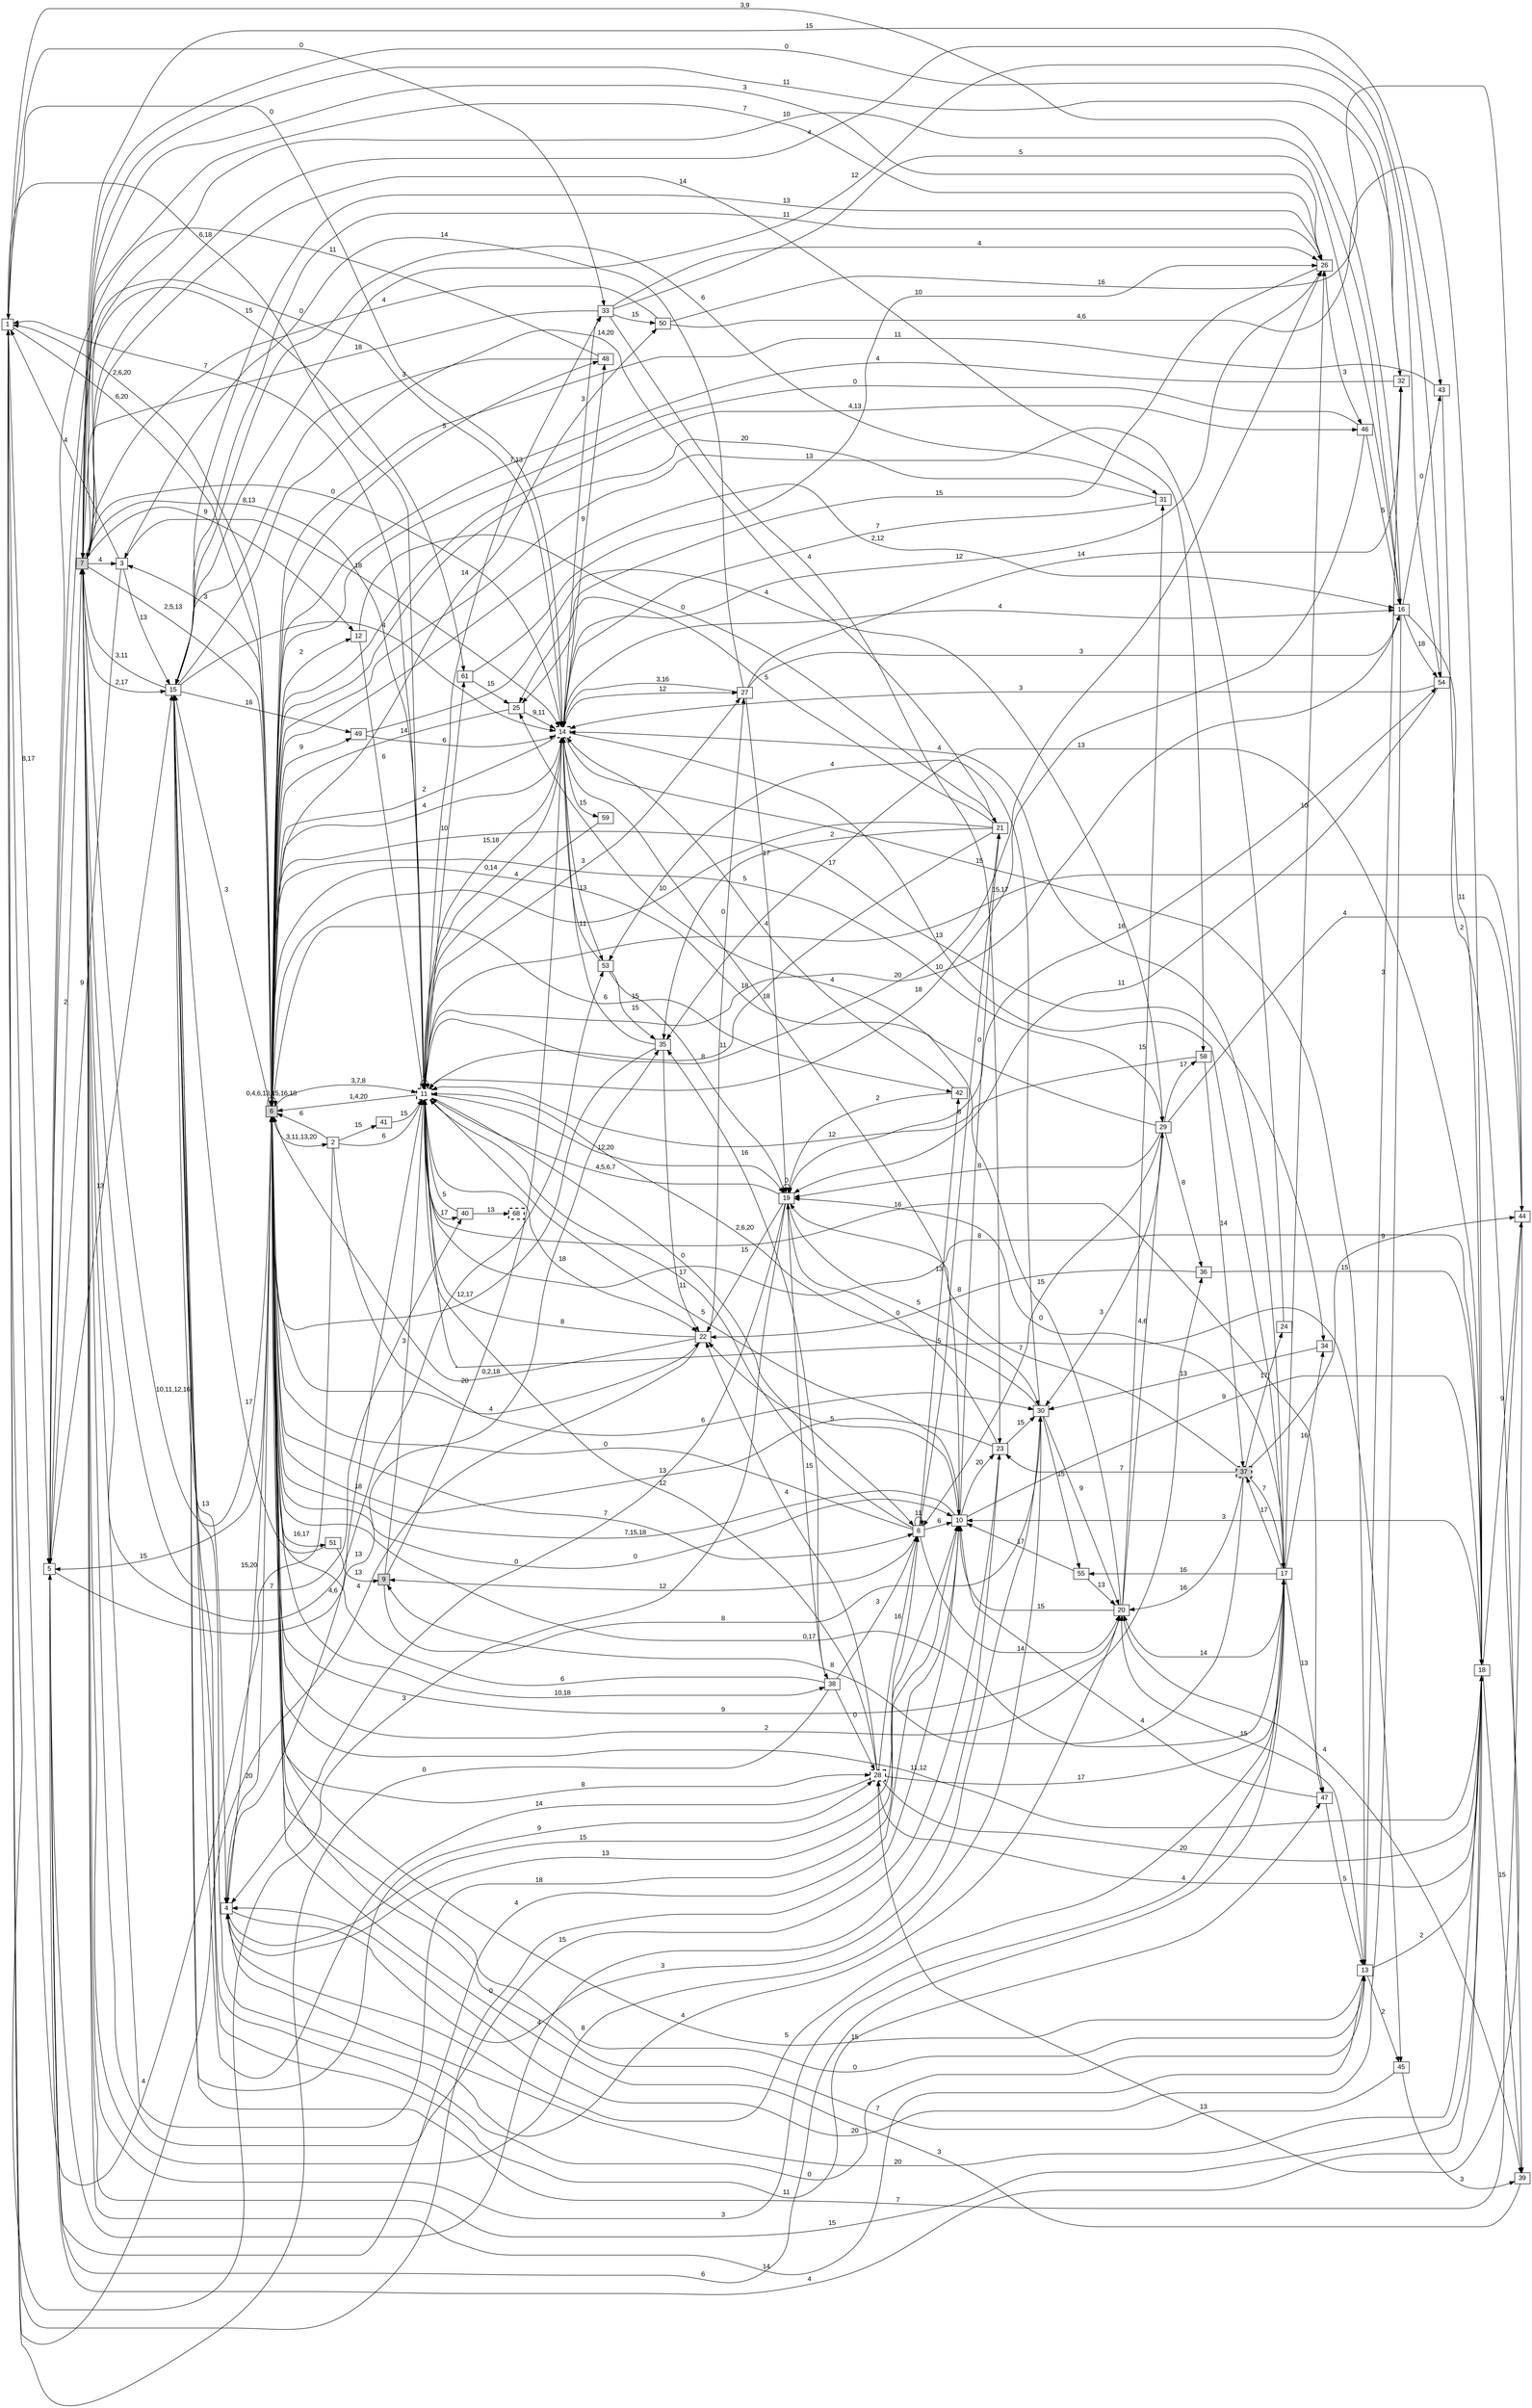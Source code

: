 digraph "NDFA" {
  rankdir=LR
  node [shape=box width=0.1 height=0.1 fontname=Arial]
  edge [fontname=Arial]
/* Estados */
 s1 [label="1" ] /* I:0 F:0 D:0 */
 s2 [label="2" ] /* I:0 F:0 D:0 */
 s3 [label="3" ] /* I:0 F:0 D:0 */
 s4 [label="4" ] /* I:0 F:0 D:0 */
 s5 [label="5" ] /* I:0 F:0 D:0 */
 s6 [label="6" style="filled"] /* I:1 F:0 D:0 */
 s7 [label="7" style="filled"] /* I:1 F:0 D:0 */
 s8 [label="8" ] /* I:0 F:0 D:0 */
 s9 [label="9" style="filled"] /* I:1 F:0 D:0 */
 s10 [label="10" ] /* I:0 F:0 D:0 */
 s11 [label="11" style="bold,dashed"] /* I:0 F:1 D:0 */
 s12 [label="12" ] /* I:0 F:0 D:0 */
 s13 [label="13" ] /* I:0 F:0 D:0 */
 s14 [label="14" style="bold,dashed"] /* I:0 F:1 D:0 */
 s15 [label="15" ] /* I:0 F:0 D:0 */
 s16 [label="16" ] /* I:0 F:0 D:0 */
 s17 [label="17" ] /* I:0 F:0 D:0 */
 s18 [label="18" ] /* I:0 F:0 D:0 */
 s19 [label="19" ] /* I:0 F:0 D:0 */
 s20 [label="20" ] /* I:0 F:0 D:0 */
 s21 [label="21" ] /* I:0 F:0 D:0 */
 s22 [label="22" ] /* I:0 F:0 D:0 */
 s23 [label="23" ] /* I:0 F:0 D:0 */
 s24 [label="24" ] /* I:0 F:0 D:0 */
 s25 [label="25" ] /* I:0 F:0 D:0 */
 s26 [label="26" ] /* I:0 F:0 D:0 */
 s27 [label="27" ] /* I:0 F:0 D:0 */
 s28 [label="28" style="bold,dashed"] /* I:0 F:1 D:0 */
 s29 [label="29" ] /* I:0 F:0 D:0 */
 s30 [label="30" ] /* I:0 F:0 D:0 */
 s31 [label="31" ] /* I:0 F:0 D:0 */
 s32 [label="32" ] /* I:0 F:0 D:0 */
 s33 [label="33" ] /* I:0 F:0 D:0 */
 s34 [label="34" ] /* I:0 F:0 D:0 */
 s35 [label="35" ] /* I:0 F:0 D:0 */
 s36 [label="36" ] /* I:0 F:0 D:0 */
 s37 [label="37" style="filled,bold,dashed"] /* I:1 F:1 D:0 */
 s38 [label="38" ] /* I:0 F:0 D:0 */
 s39 [label="39" ] /* I:0 F:0 D:0 */
 s40 [label="40" ] /* I:0 F:0 D:0 */
 s41 [label="41" ] /* I:0 F:0 D:0 */
 s42 [label="42" ] /* I:0 F:0 D:0 */
 s43 [label="43" ] /* I:0 F:0 D:0 */
 s44 [label="44" ] /* I:0 F:0 D:0 */
 s45 [label="45" ] /* I:0 F:0 D:0 */
 s46 [label="46" ] /* I:0 F:0 D:0 */
 s47 [label="47" ] /* I:0 F:0 D:0 */
 s48 [label="48" ] /* I:0 F:0 D:0 */
 s49 [label="49" ] /* I:0 F:0 D:0 */
 s50 [label="50" ] /* I:0 F:0 D:0 */
 s51 [label="51" ] /* I:0 F:0 D:0 */
 s53 [label="53" ] /* I:0 F:0 D:0 */
 s54 [label="54" ] /* I:0 F:0 D:0 */
 s55 [label="55" ] /* I:0 F:0 D:0 */
 s58 [label="58" ] /* I:0 F:0 D:0 */
 s59 [label="59" ] /* I:0 F:0 D:0 */
 s61 [label="61" ] /* I:0 F:0 D:0 */
 s68 [label="68" style="bold,dashed"] /* I:0 F:1 D:0 */
/* Transiciones */
  s1 -> s5 [label="8,17"]
  s1 -> s6 [label="6,20"]
  s1 -> s10 [label="0"]
  s1 -> s11 [label="6,18"]
  s1 -> s14 [label="0"]
  s1 -> s33 [label="0"]
  s2 -> s1 [label="4"]
  s2 -> s6 [label="6"]
  s2 -> s11 [label="6"]
  s2 -> s30 [label="6"]
  s2 -> s41 [label="15"]
  s3 -> s1 [label="4"]
  s3 -> s5 [label="9"]
  s3 -> s14 [label="18"]
  s3 -> s15 [label="13"]
  s4 -> s6 [label="15,20"]
  s4 -> s8 [label="15"]
  s4 -> s10 [label="13"]
  s4 -> s30 [label="3"]
  s5 -> s7 [label="2"]
  s5 -> s10 [label="4"]
  s5 -> s15 [label="13"]
  s5 -> s18 [label="4"]
  s5 -> s23 [label="4"]
  s5 -> s35 [label="13"]
  s5 -> s61 [label="15"]
  s6 -> s1 [label="2,6,20"]
  s6 -> s2 [label="3,11,13,20"]
  s6 -> s3 [label="3"]
  s6 -> s4 [label="20"]
  s6 -> s5 [label="15"]
  s6 -> s6 [label="0,4,6,13,15,16,18"]
  s6 -> s7 [label="10,11,12,16"]
  s6 -> s8 [label="7"]
  s6 -> s10 [label="0"]
  s6 -> s11 [label="3,7,8"]
  s6 -> s12 [label="2"]
  s6 -> s13 [label="0"]
  s6 -> s14 [label="4"]
  s6 -> s15 [label="3"]
  s6 -> s16 [label="2,12"]
  s6 -> s17 [label="0,17"]
  s6 -> s20 [label="9"]
  s6 -> s22 [label="4"]
  s6 -> s28 [label="8"]
  s6 -> s29 [label="5"]
  s6 -> s34 [label="17"]
  s6 -> s36 [label="2"]
  s6 -> s38 [label="10,18"]
  s6 -> s42 [label="15"]
  s6 -> s46 [label="4,13"]
  s6 -> s48 [label="5"]
  s6 -> s49 [label="9"]
  s6 -> s50 [label="14"]
  s6 -> s51 [label="16,17"]
  s7 -> s3 [label="4"]
  s7 -> s6 [label="2,5,13"]
  s7 -> s11 [label="8,13"]
  s7 -> s12 [label="9"]
  s7 -> s13 [label="14"]
  s7 -> s14 [label="0"]
  s7 -> s15 [label="2,17"]
  s7 -> s17 [label="3"]
  s7 -> s18 [label="15"]
  s7 -> s26 [label="3"]
  s7 -> s32 [label="11"]
  s7 -> s40 [label="7"]
  s7 -> s43 [label="15"]
  s7 -> s53 [label="18"]
  s7 -> s58 [label="14"]
  s8 -> s6 [label="0"]
  s8 -> s8 [label="11"]
  s8 -> s9 [label="12"]
  s8 -> s10 [label="6"]
  s8 -> s11 [label="17"]
  s8 -> s20 [label="14"]
  s8 -> s21 [label="8"]
  s8 -> s42 [label="13"]
  s9 -> s11 [label="3"]
  s9 -> s14 [label="20"]
  s9 -> s30 [label="8"]
  s10 -> s6 [label="7,15,18"]
  s10 -> s7 [label="18"]
  s10 -> s14 [label="18"]
  s10 -> s18 [label="9"]
  s10 -> s21 [label="0"]
  s10 -> s22 [label="5"]
  s10 -> s23 [label="20"]
  s11 -> s1 [label="7"]
  s11 -> s4 [label="4,6"]
  s11 -> s6 [label="1,4,20"]
  s11 -> s8 [label="0"]
  s11 -> s10 [label="5"]
  s11 -> s11 [label="4"]
  s11 -> s14 [label="15,18"]
  s11 -> s16 [label="10"]
  s11 -> s19 [label="12,20"]
  s11 -> s22 [label="18"]
  s11 -> s26 [label="20"]
  s11 -> s27 [label="3"]
  s11 -> s33 [label="7,13"]
  s11 -> s40 [label="17"]
  s11 -> s45 [label="5"]
  s11 -> s47 [label="16"]
  s11 -> s61 [label="10"]
  s12 -> s11 [label="6"]
  s12 -> s21 [label="0"]
  s13 -> s6 [label="15"]
  s13 -> s15 [label="0"]
  s13 -> s18 [label="2"]
  s13 -> s20 [label="15"]
  s13 -> s32 [label="3"]
  s13 -> s45 [label="2"]
  s14 -> s5 [label="0"]
  s14 -> s6 [label="2"]
  s14 -> s11 [label="0,14"]
  s14 -> s13 [label="15"]
  s14 -> s16 [label="4"]
  s14 -> s17 [label="13"]
  s14 -> s26 [label="12"]
  s14 -> s27 [label="12"]
  s14 -> s33 [label="3"]
  s14 -> s48 [label="9"]
  s14 -> s53 [label="13"]
  s14 -> s59 [label="15"]
  s15 -> s4 [label="13"]
  s15 -> s7 [label="3,11"]
  s15 -> s14 [label="4"]
  s15 -> s21 [label="14,20"]
  s15 -> s26 [label="11"]
  s15 -> s28 [label="9"]
  s15 -> s31 [label="6"]
  s15 -> s47 [label="11"]
  s15 -> s49 [label="16"]
  s15 -> s54 [label="12"]
  s16 -> s1 [label="3,9"]
  s16 -> s4 [label="20"]
  s16 -> s7 [label="10"]
  s16 -> s39 [label="2"]
  s16 -> s43 [label="0"]
  s16 -> s54 [label="18"]
  s17 -> s4 [label="5"]
  s17 -> s5 [label="6"]
  s17 -> s14 [label="4"]
  s17 -> s19 [label="0"]
  s17 -> s20 [label="14"]
  s17 -> s26 [label="10"]
  s17 -> s34 [label="16"]
  s17 -> s37 [label="17"]
  s17 -> s47 [label="13"]
  s17 -> s55 [label="16"]
  s18 -> s4 [label="20"]
  s18 -> s6 [label="11,12"]
  s18 -> s10 [label="3"]
  s18 -> s11 [label="8"]
  s18 -> s28 [label="4"]
  s18 -> s35 [label="13"]
  s18 -> s39 [label="15"]
  s18 -> s44 [label="9"]
  s19 -> s1 [label="3"]
  s19 -> s4 [label="0"]
  s19 -> s11 [label="4,5,6,7"]
  s19 -> s19 [label="0"]
  s19 -> s22 [label="15"]
  s19 -> s30 [label="5"]
  s19 -> s38 [label="15"]
  s19 -> s54 [label="16"]
  s20 -> s10 [label="15"]
  s20 -> s15 [label="4"]
  s20 -> s25 [label="4"]
  s20 -> s29 [label="4,6"]
  s20 -> s31 [label="15"]
  s20 -> s39 [label="4"]
  s21 -> s6 [label="10"]
  s21 -> s11 [label="11"]
  s21 -> s25 [label="5"]
  s21 -> s35 [label="2"]
  s22 -> s1 [label="4"]
  s22 -> s6 [label="0,2,18"]
  s22 -> s11 [label="8"]
  s22 -> s27 [label="0"]
  s23 -> s6 [label="13"]
  s23 -> s7 [label="15"]
  s23 -> s19 [label="0"]
  s23 -> s30 [label="15"]
  s24 -> s6 [label="13"]
  s25 -> s6 [label="14"]
  s25 -> s14 [label="9,11"]
  s26 -> s7 [label="7"]
  s26 -> s15 [label="13"]
  s26 -> s25 [label="15"]
  s26 -> s46 [label="3"]
  s27 -> s3 [label="14"]
  s27 -> s14 [label="3,16"]
  s27 -> s16 [label="3"]
  s27 -> s19 [label="17"]
  s27 -> s32 [label="14"]
  s28 -> s8 [label="16"]
  s28 -> s11 [label="12"]
  s28 -> s15 [label="14"]
  s28 -> s17 [label="17"]
  s28 -> s18 [label="20"]
  s28 -> s22 [label="4"]
  s29 -> s6 [label="18"]
  s29 -> s8 [label="15"]
  s29 -> s19 [label="8"]
  s29 -> s30 [label="3"]
  s29 -> s36 [label="8"]
  s29 -> s44 [label="4"]
  s29 -> s58 [label="17"]
  s30 -> s7 [label="8"]
  s30 -> s11 [label="2,6,20"]
  s30 -> s20 [label="9"]
  s30 -> s53 [label="4"]
  s30 -> s55 [label="15"]
  s31 -> s6 [label="20"]
  s31 -> s14 [label="7"]
  s32 -> s6 [label="4"]
  s32 -> s7 [label="0"]
  s33 -> s7 [label="18"]
  s33 -> s16 [label="5"]
  s33 -> s23 [label="4"]
  s33 -> s26 [label="4"]
  s33 -> s50 [label="15"]
  s34 -> s30 [label="13"]
  s35 -> s6 [label="12,17"]
  s35 -> s14 [label="6"]
  s35 -> s22 [label="11"]
  s36 -> s18 [label="15"]
  s36 -> s22 [label="8"]
  s37 -> s9 [label="8"]
  s37 -> s17 [label="7"]
  s37 -> s19 [label="7"]
  s37 -> s20 [label="16"]
  s37 -> s23 [label="7"]
  s37 -> s24 [label="17"]
  s37 -> s44 [label="9"]
  s38 -> s1 [label="0"]
  s38 -> s6 [label="6"]
  s38 -> s8 [label="3"]
  s38 -> s28 [label="0"]
  s38 -> s35 [label="16"]
  s39 -> s6 [label="3"]
  s40 -> s11 [label="5"]
  s40 -> s68 [label="13"]
  s41 -> s11 [label="15"]
  s42 -> s14 [label="4"]
  s42 -> s19 [label="2"]
  s43 -> s6 [label="11"]
  s43 -> s18 [label="11"]
  s44 -> s11 [label="15,17"]
  s44 -> s15 [label="7"]
  s44 -> s28 [label="13"]
  s45 -> s6 [label="7"]
  s45 -> s39 [label="3"]
  s46 -> s6 [label="0"]
  s46 -> s11 [label="18"]
  s46 -> s16 [label="5"]
  s47 -> s10 [label="4"]
  s47 -> s13 [label="5"]
  s48 -> s5 [label="11"]
  s48 -> s15 [label="3"]
  s49 -> s14 [label="6"]
  s49 -> s29 [label="4"]
  s50 -> s7 [label="4"]
  s50 -> s18 [label="4,6"]
  s50 -> s44 [label="16"]
  s51 -> s9 [label="13"]
  s51 -> s15 [label="17"]
  s53 -> s14 [label="11"]
  s53 -> s19 [label="8"]
  s53 -> s35 [label="15"]
  s54 -> s7 [label="4"]
  s54 -> s14 [label="3"]
  s54 -> s19 [label="11"]
  s55 -> s10 [label="17"]
  s55 -> s20 [label="13"]
  s58 -> s11 [label="12"]
  s58 -> s37 [label="14"]
  s59 -> s11 [label="4"]
  s61 -> s25 [label="15"]
  s61 -> s26 [label="10"]
}
